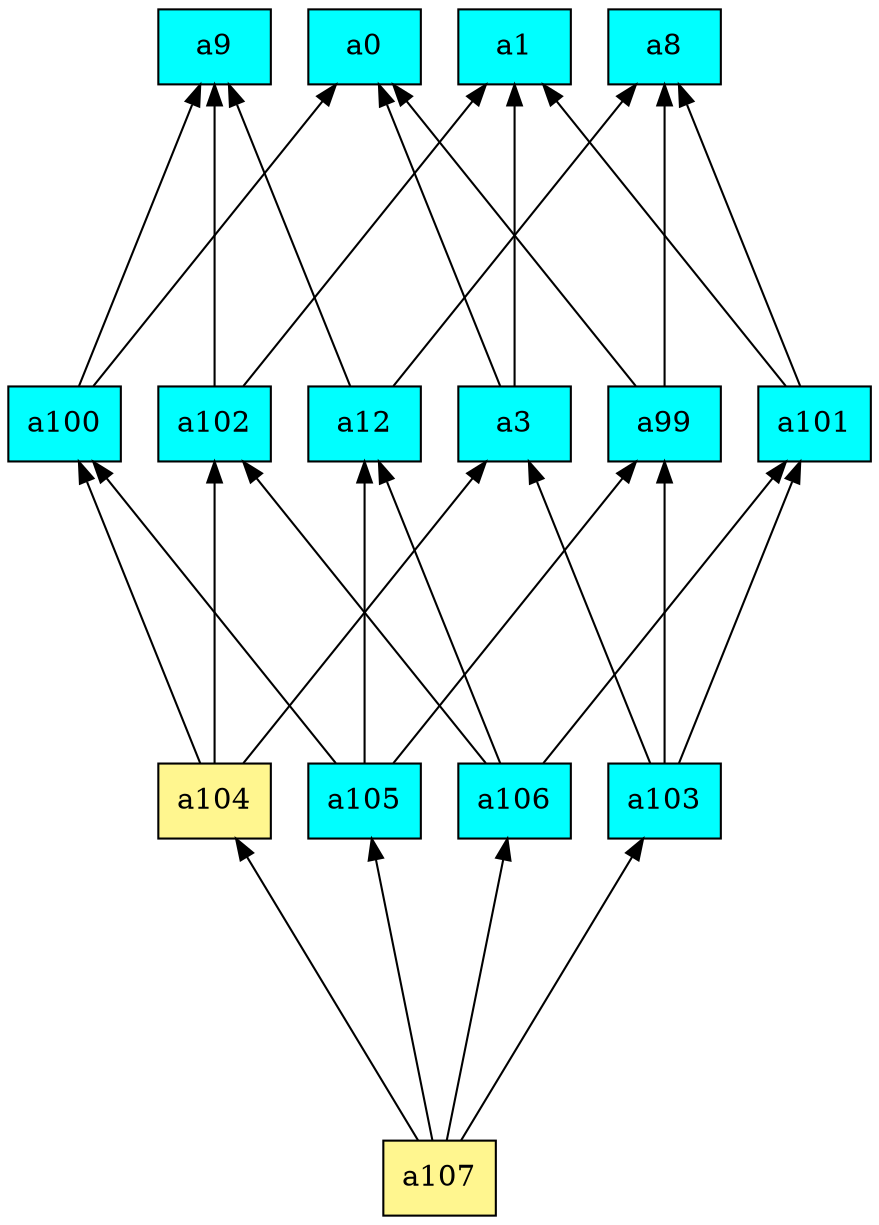 digraph G {
rankdir=BT;ranksep="2.0";
"a100" [shape=record,fillcolor=cyan,style=filled,label="{a100}"];
"a106" [shape=record,fillcolor=cyan,style=filled,label="{a106}"];
"a103" [shape=record,fillcolor=cyan,style=filled,label="{a103}"];
"a8" [shape=record,fillcolor=cyan,style=filled,label="{a8}"];
"a105" [shape=record,fillcolor=cyan,style=filled,label="{a105}"];
"a99" [shape=record,fillcolor=cyan,style=filled,label="{a99}"];
"a3" [shape=record,fillcolor=cyan,style=filled,label="{a3}"];
"a101" [shape=record,fillcolor=cyan,style=filled,label="{a101}"];
"a102" [shape=record,fillcolor=cyan,style=filled,label="{a102}"];
"a1" [shape=record,fillcolor=cyan,style=filled,label="{a1}"];
"a107" [shape=record,fillcolor=khaki1,style=filled,label="{a107}"];
"a9" [shape=record,fillcolor=cyan,style=filled,label="{a9}"];
"a104" [shape=record,fillcolor=khaki1,style=filled,label="{a104}"];
"a0" [shape=record,fillcolor=cyan,style=filled,label="{a0}"];
"a12" [shape=record,fillcolor=cyan,style=filled,label="{a12}"];
"a100" -> "a0"
"a100" -> "a9"
"a106" -> "a102"
"a106" -> "a12"
"a106" -> "a101"
"a103" -> "a3"
"a103" -> "a99"
"a103" -> "a101"
"a105" -> "a100"
"a105" -> "a99"
"a105" -> "a12"
"a99" -> "a0"
"a99" -> "a8"
"a3" -> "a1"
"a3" -> "a0"
"a101" -> "a1"
"a101" -> "a8"
"a102" -> "a1"
"a102" -> "a9"
"a107" -> "a106"
"a107" -> "a103"
"a107" -> "a105"
"a107" -> "a104"
"a104" -> "a102"
"a104" -> "a100"
"a104" -> "a3"
"a12" -> "a8"
"a12" -> "a9"
}